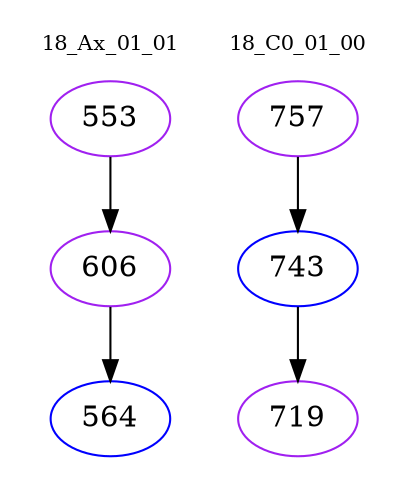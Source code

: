 digraph{
subgraph cluster_0 {
color = white
label = "18_Ax_01_01";
fontsize=10;
T0_553 [label="553", color="purple"]
T0_553 -> T0_606 [color="black"]
T0_606 [label="606", color="purple"]
T0_606 -> T0_564 [color="black"]
T0_564 [label="564", color="blue"]
}
subgraph cluster_1 {
color = white
label = "18_C0_01_00";
fontsize=10;
T1_757 [label="757", color="purple"]
T1_757 -> T1_743 [color="black"]
T1_743 [label="743", color="blue"]
T1_743 -> T1_719 [color="black"]
T1_719 [label="719", color="purple"]
}
}
